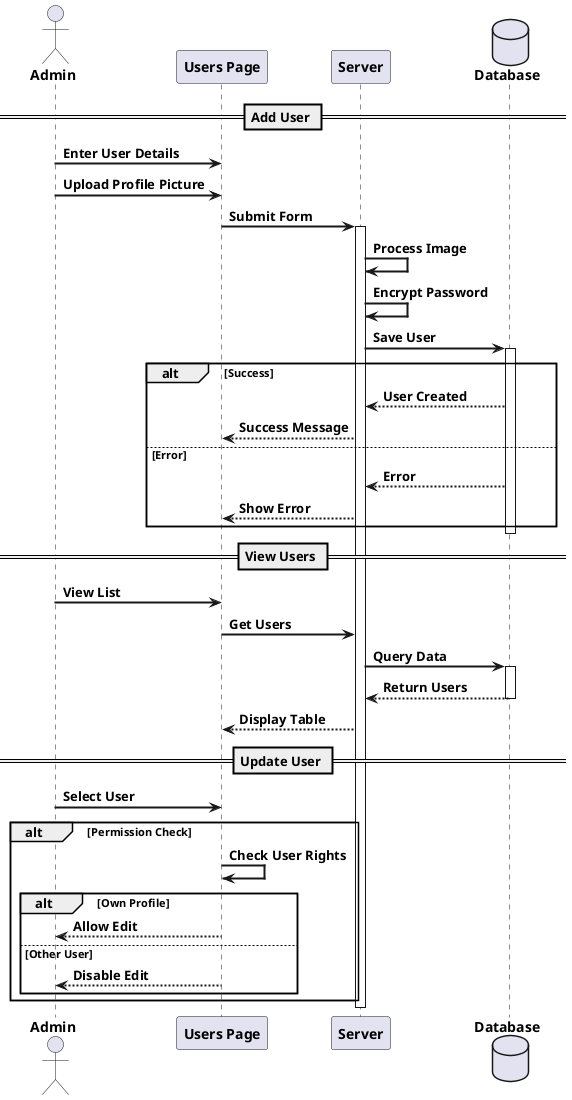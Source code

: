 @startuml User Management

skinparam DefaultFontStyle bold
skinparam ParticipantPadding 20
skinparam BoxPadding 10
skinparam SequenceGroupBodyBackgroundColor transparent
skinparam ArrowThickness 2

actor "<b>Admin</b>" as Admin
participant "<b>Users Page</b>" as UI
participant "<b>Server</b>" as Server
database "<b>Database</b>" as DB

== Add User ==
Admin -> UI: <b>Enter User Details</b>
Admin -> UI: <b>Upload Profile Picture</b>
UI -> Server: <b>Submit Form</b>
activate Server

Server -> Server: <b>Process Image</b>
Server -> Server: <b>Encrypt Password</b>

Server -> DB: <b>Save User</b>
activate DB

alt <b>Success</b>
    DB --[bold]-> Server: <b>User Created</b>
    Server --[bold]-> UI: <b>Success Message</b>
else <b>Error</b>
    DB --[bold]-> Server: <b>Error</b>
    Server --[bold]-> UI: <b>Show Error</b>
end
deactivate DB

== View Users ==
Admin -> UI: <b>View List</b>
UI -> Server: <b>Get Users</b>
Server -> DB: <b>Query Data</b>
activate DB
DB --[bold]-> Server: <b>Return Users</b>
deactivate DB
Server --[bold]-> UI: <b>Display Table</b>

== Update User ==
Admin -> UI: <b>Select User</b>
alt <b>Permission Check</b>
    UI -> UI: <b>Check User Rights</b>
    alt <b>Own Profile</b>
        UI --[bold]-> Admin: <b>Allow Edit</b>
    else <b>Other User</b>
        UI --[bold]-> Admin: <b>Disable Edit</b>
    end
end

deactivate Server

@enduml 